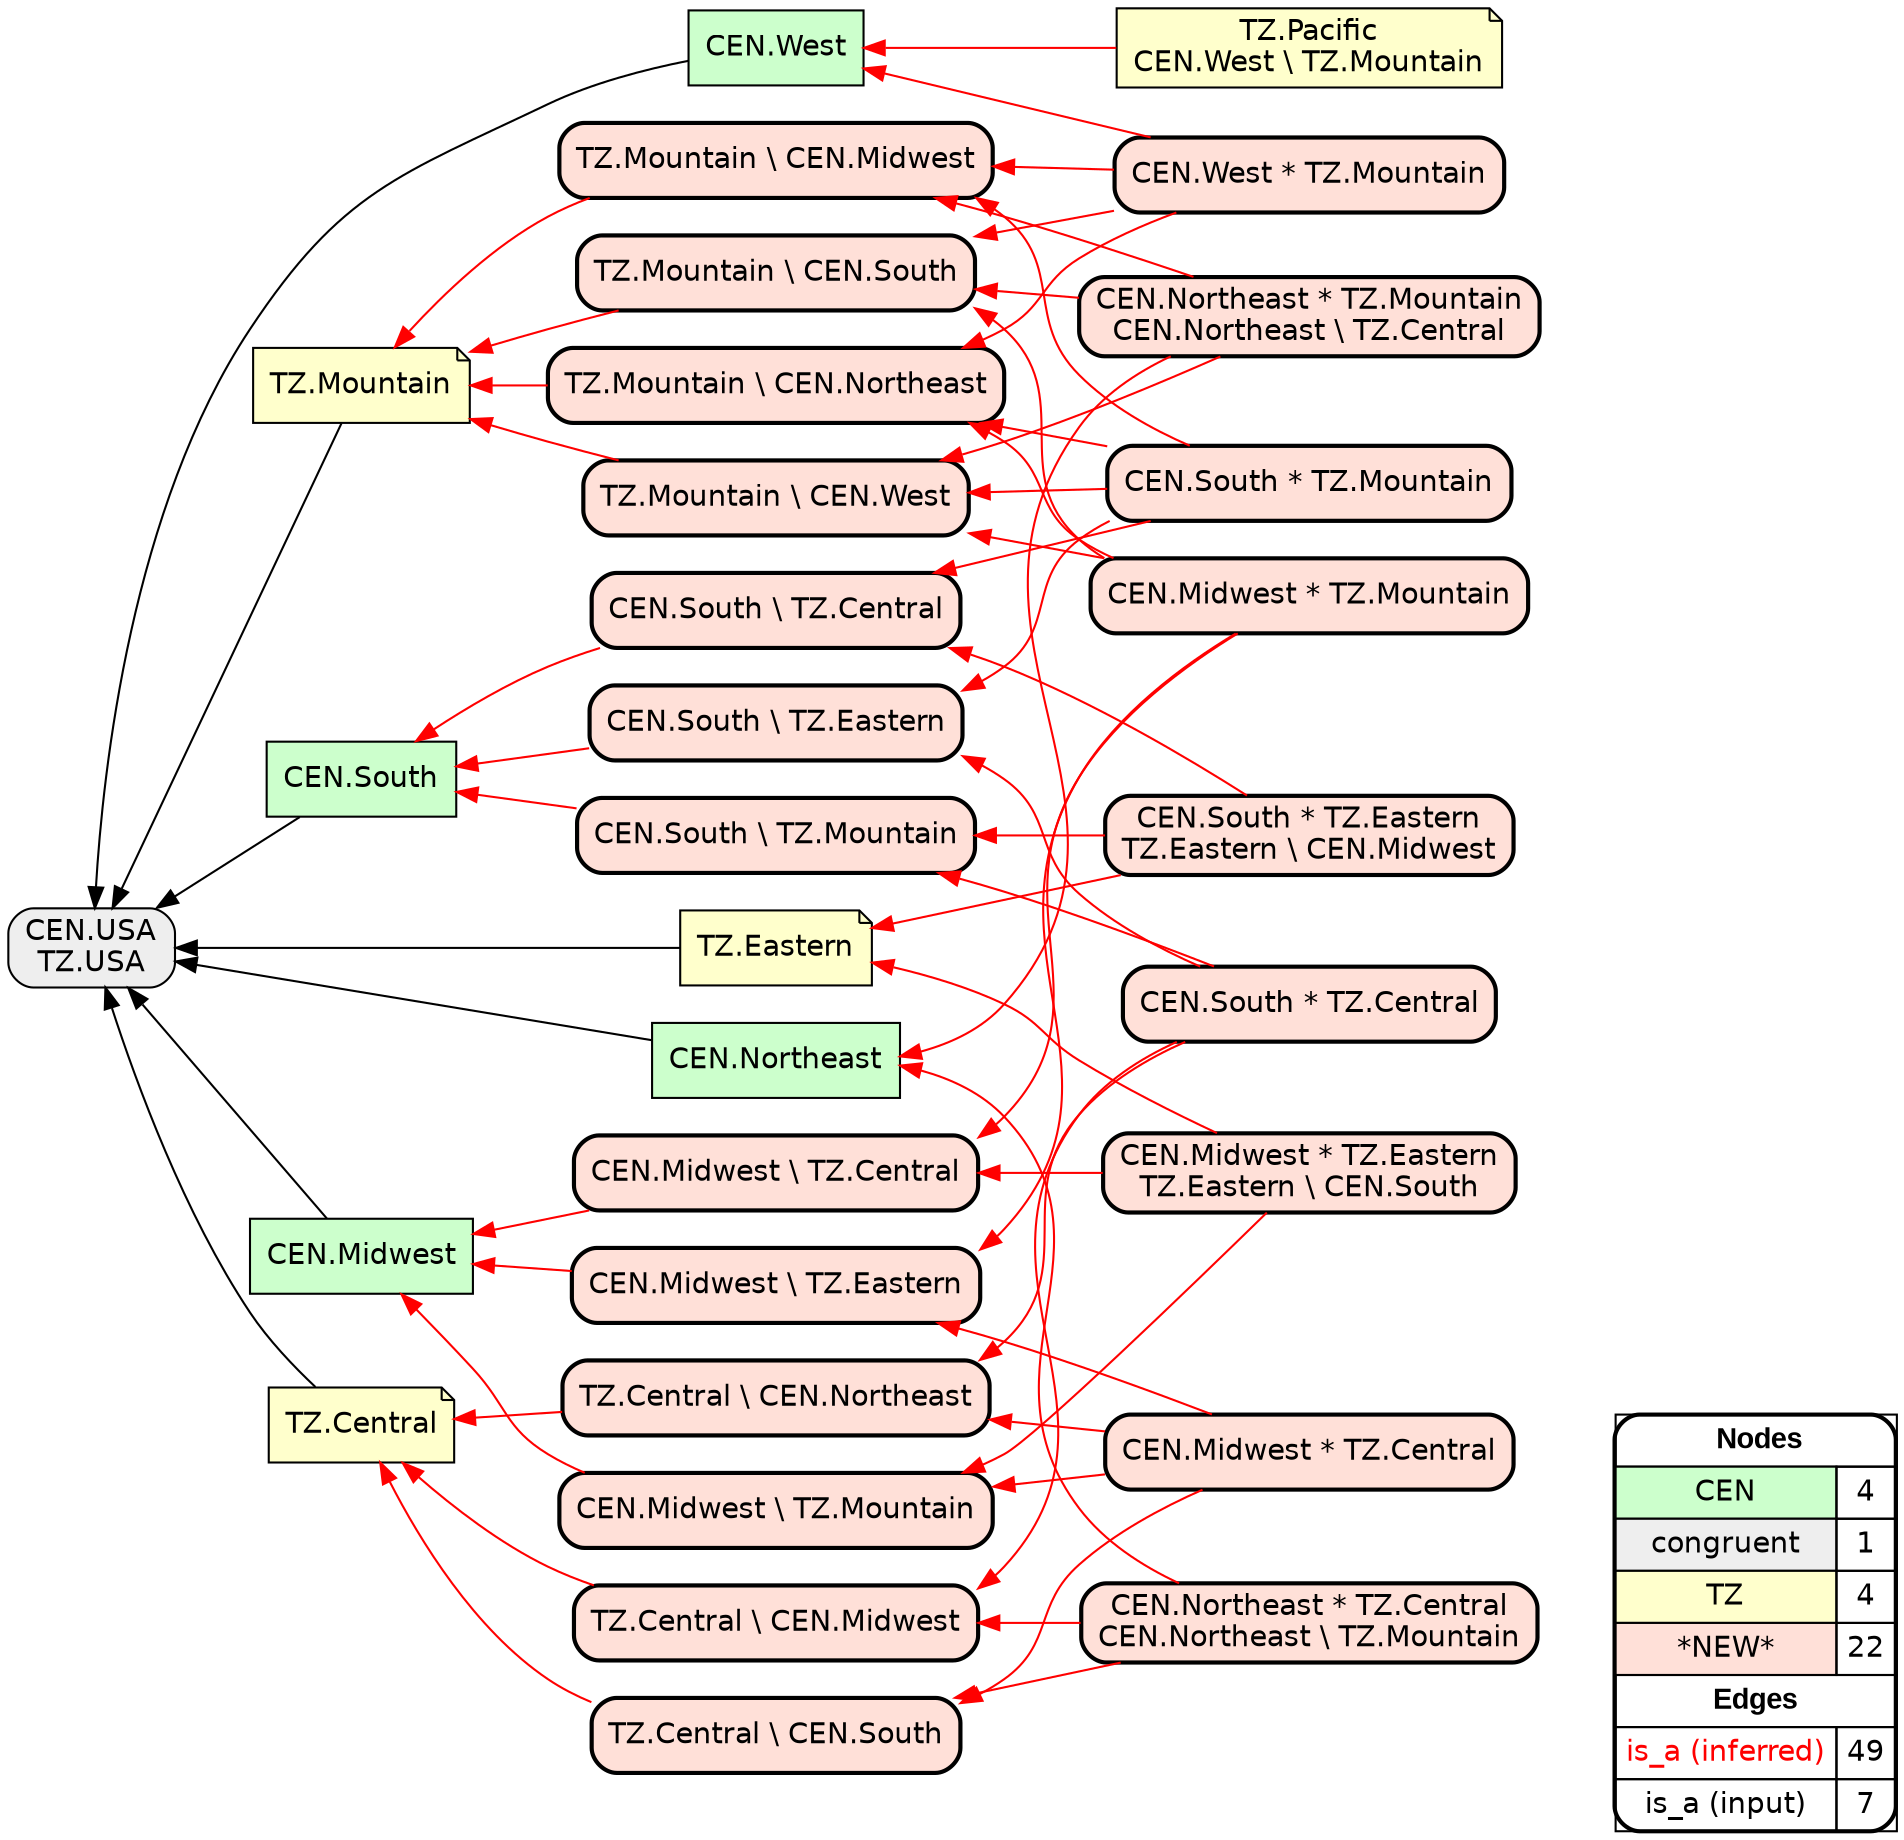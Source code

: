 digraph{
rankdir=RL
node[shape=box style=filled fillcolor="#CCFFCC" fontname="helvetica"] 
"CEN.Midwest"
"CEN.West"
"CEN.Northeast"
"CEN.South"
node[shape=box style="filled,rounded" fillcolor="#EEEEEE" fontname="helvetica"] 
"CEN.USA\nTZ.USA"
node[shape=note style=filled fillcolor="#FFFFCC" fontname="helvetica"] 
"TZ.Mountain"
"TZ.Eastern"
"TZ.Central"
"TZ.Pacific\nCEN.West \\ TZ.Mountain"
node[shape=box style="filled,rounded,bold" fillcolor="#FFE0D8" fontname="helvetica"] 
"CEN.South * TZ.Eastern\nTZ.Eastern \\ CEN.Midwest"
"CEN.Northeast * TZ.Central\nCEN.Northeast \\ TZ.Mountain"
"TZ.Mountain \\ CEN.Northeast"
"CEN.South \\ TZ.Eastern"
"CEN.South * TZ.Central"
"TZ.Central \\ CEN.South"
"CEN.South * TZ.Mountain"
"CEN.Midwest \\ TZ.Mountain"
"TZ.Central \\ CEN.Midwest"
"CEN.Midwest * TZ.Eastern\nTZ.Eastern \\ CEN.South"
"CEN.Midwest * TZ.Central"
"CEN.Midwest * TZ.Mountain"
"TZ.Mountain \\ CEN.West"
"CEN.Midwest \\ TZ.Central"
"TZ.Mountain \\ CEN.Midwest"
"CEN.South \\ TZ.Mountain"
"TZ.Central \\ CEN.Northeast"
"CEN.West * TZ.Mountain"
"CEN.Northeast * TZ.Mountain\nCEN.Northeast \\ TZ.Central"
"TZ.Mountain \\ CEN.South"
"CEN.South \\ TZ.Central"
"CEN.Midwest \\ TZ.Eastern"
edge[arrowhead=normal style=dotted color="#000000" constraint=true penwidth=1]
edge[arrowhead=normal style=solid color="#FF0000" constraint=true penwidth=1]
"CEN.Midwest * TZ.Mountain" -> "TZ.Mountain \\ CEN.West"
"CEN.South * TZ.Central" -> "CEN.South \\ TZ.Mountain"
"CEN.West * TZ.Mountain" -> "TZ.Mountain \\ CEN.Midwest"
"CEN.Midwest * TZ.Mountain" -> "TZ.Mountain \\ CEN.South"
"CEN.Midwest * TZ.Mountain" -> "CEN.Midwest \\ TZ.Eastern"
"CEN.Midwest * TZ.Mountain" -> "CEN.Midwest \\ TZ.Central"
"TZ.Mountain \\ CEN.South" -> "TZ.Mountain"
"CEN.West * TZ.Mountain" -> "CEN.West"
"CEN.South \\ TZ.Central" -> "CEN.South"
"TZ.Mountain \\ CEN.Northeast" -> "TZ.Mountain"
"CEN.Midwest * TZ.Central" -> "TZ.Central \\ CEN.South"
"CEN.Northeast * TZ.Central\nCEN.Northeast \\ TZ.Mountain" -> "TZ.Central \\ CEN.Midwest"
"CEN.Northeast * TZ.Mountain\nCEN.Northeast \\ TZ.Central" -> "TZ.Mountain \\ CEN.South"
"CEN.South * TZ.Mountain" -> "CEN.South \\ TZ.Eastern"
"CEN.Midwest \\ TZ.Central" -> "CEN.Midwest"
"CEN.Midwest * TZ.Central" -> "CEN.Midwest \\ TZ.Eastern"
"CEN.South * TZ.Central" -> "TZ.Central \\ CEN.Northeast"
"TZ.Pacific\nCEN.West \\ TZ.Mountain" -> "CEN.West"
"CEN.South * TZ.Eastern\nTZ.Eastern \\ CEN.Midwest" -> "CEN.South \\ TZ.Central"
"CEN.Midwest * TZ.Eastern\nTZ.Eastern \\ CEN.South" -> "TZ.Eastern"
"TZ.Central \\ CEN.Midwest" -> "TZ.Central"
"CEN.Midwest \\ TZ.Mountain" -> "CEN.Midwest"
"CEN.Midwest * TZ.Central" -> "CEN.Midwest \\ TZ.Mountain"
"CEN.Northeast * TZ.Mountain\nCEN.Northeast \\ TZ.Central" -> "CEN.Northeast"
"CEN.Northeast * TZ.Mountain\nCEN.Northeast \\ TZ.Central" -> "TZ.Mountain \\ CEN.West"
"CEN.South \\ TZ.Mountain" -> "CEN.South"
"CEN.South * TZ.Mountain" -> "TZ.Mountain \\ CEN.Northeast"
"TZ.Mountain \\ CEN.West" -> "TZ.Mountain"
"CEN.Midwest * TZ.Eastern\nTZ.Eastern \\ CEN.South" -> "CEN.Midwest \\ TZ.Mountain"
"CEN.Northeast * TZ.Mountain\nCEN.Northeast \\ TZ.Central" -> "TZ.Mountain \\ CEN.Midwest"
"TZ.Central \\ CEN.Northeast" -> "TZ.Central"
"CEN.Midwest * TZ.Central" -> "TZ.Central \\ CEN.Northeast"
"CEN.South * TZ.Eastern\nTZ.Eastern \\ CEN.Midwest" -> "CEN.South \\ TZ.Mountain"
"CEN.South * TZ.Eastern\nTZ.Eastern \\ CEN.Midwest" -> "TZ.Eastern"
"CEN.Midwest \\ TZ.Eastern" -> "CEN.Midwest"
"TZ.Central \\ CEN.South" -> "TZ.Central"
"CEN.South * TZ.Central" -> "TZ.Central \\ CEN.Midwest"
"CEN.West * TZ.Mountain" -> "TZ.Mountain \\ CEN.South"
"CEN.Midwest * TZ.Mountain" -> "TZ.Mountain \\ CEN.Northeast"
"CEN.Northeast * TZ.Central\nCEN.Northeast \\ TZ.Mountain" -> "TZ.Central \\ CEN.South"
"CEN.Midwest * TZ.Eastern\nTZ.Eastern \\ CEN.South" -> "CEN.Midwest \\ TZ.Central"
"CEN.South * TZ.Mountain" -> "TZ.Mountain \\ CEN.Midwest"
"CEN.South * TZ.Mountain" -> "TZ.Mountain \\ CEN.West"
"CEN.South * TZ.Central" -> "CEN.South \\ TZ.Eastern"
"CEN.Northeast * TZ.Central\nCEN.Northeast \\ TZ.Mountain" -> "CEN.Northeast"
"CEN.South * TZ.Mountain" -> "CEN.South \\ TZ.Central"
"CEN.West * TZ.Mountain" -> "TZ.Mountain \\ CEN.Northeast"
"CEN.South \\ TZ.Eastern" -> "CEN.South"
"TZ.Mountain \\ CEN.Midwest" -> "TZ.Mountain"
edge[arrowhead=normal style=solid color="#000000" constraint=true penwidth=1]
"CEN.South" -> "CEN.USA\nTZ.USA"
"TZ.Mountain" -> "CEN.USA\nTZ.USA"
"CEN.Midwest" -> "CEN.USA\nTZ.USA"
"TZ.Central" -> "CEN.USA\nTZ.USA"
"CEN.Northeast" -> "CEN.USA\nTZ.USA"
"TZ.Eastern" -> "CEN.USA\nTZ.USA"
"CEN.West" -> "CEN.USA\nTZ.USA"
node[shape=box] 
{rank=source Legend [fillcolor= white margin=0 label=< 
 <TABLE BORDER="0" CELLBORDER="1" CELLSPACING="0" CELLPADDING="4"> 
<TR> <TD COLSPAN="2"><font face="Arial Black"> Nodes</font></TD> </TR> 
<TR> 
 <TD bgcolor="#CCFFCC" fontname="helvetica">CEN</TD> 
 <TD>4</TD> 
 </TR> 
<TR> 
 <TD bgcolor="#EEEEEE" fontname="helvetica">congruent</TD> 
 <TD>1</TD> 
 </TR> 
<TR> 
 <TD bgcolor="#FFFFCC" fontname="helvetica">TZ</TD> 
 <TD>4</TD> 
 </TR> 
<TR> 
 <TD bgcolor="#FFE0D8" fontname="helvetica">*NEW*</TD> 
 <TD>22</TD> 
 </TR> 
<TR> <TD COLSPAN="2"><font face = "Arial Black"> Edges </font></TD> </TR> 
<TR> 
 <TD><font color ="#FF0000">is_a (inferred)</font></TD><TD>49</TD>
</TR>
<TR> 
 <TD><font color ="#000000">is_a (input)</font></TD><TD>7</TD>
</TR>
</TABLE> 
 >] } 
}